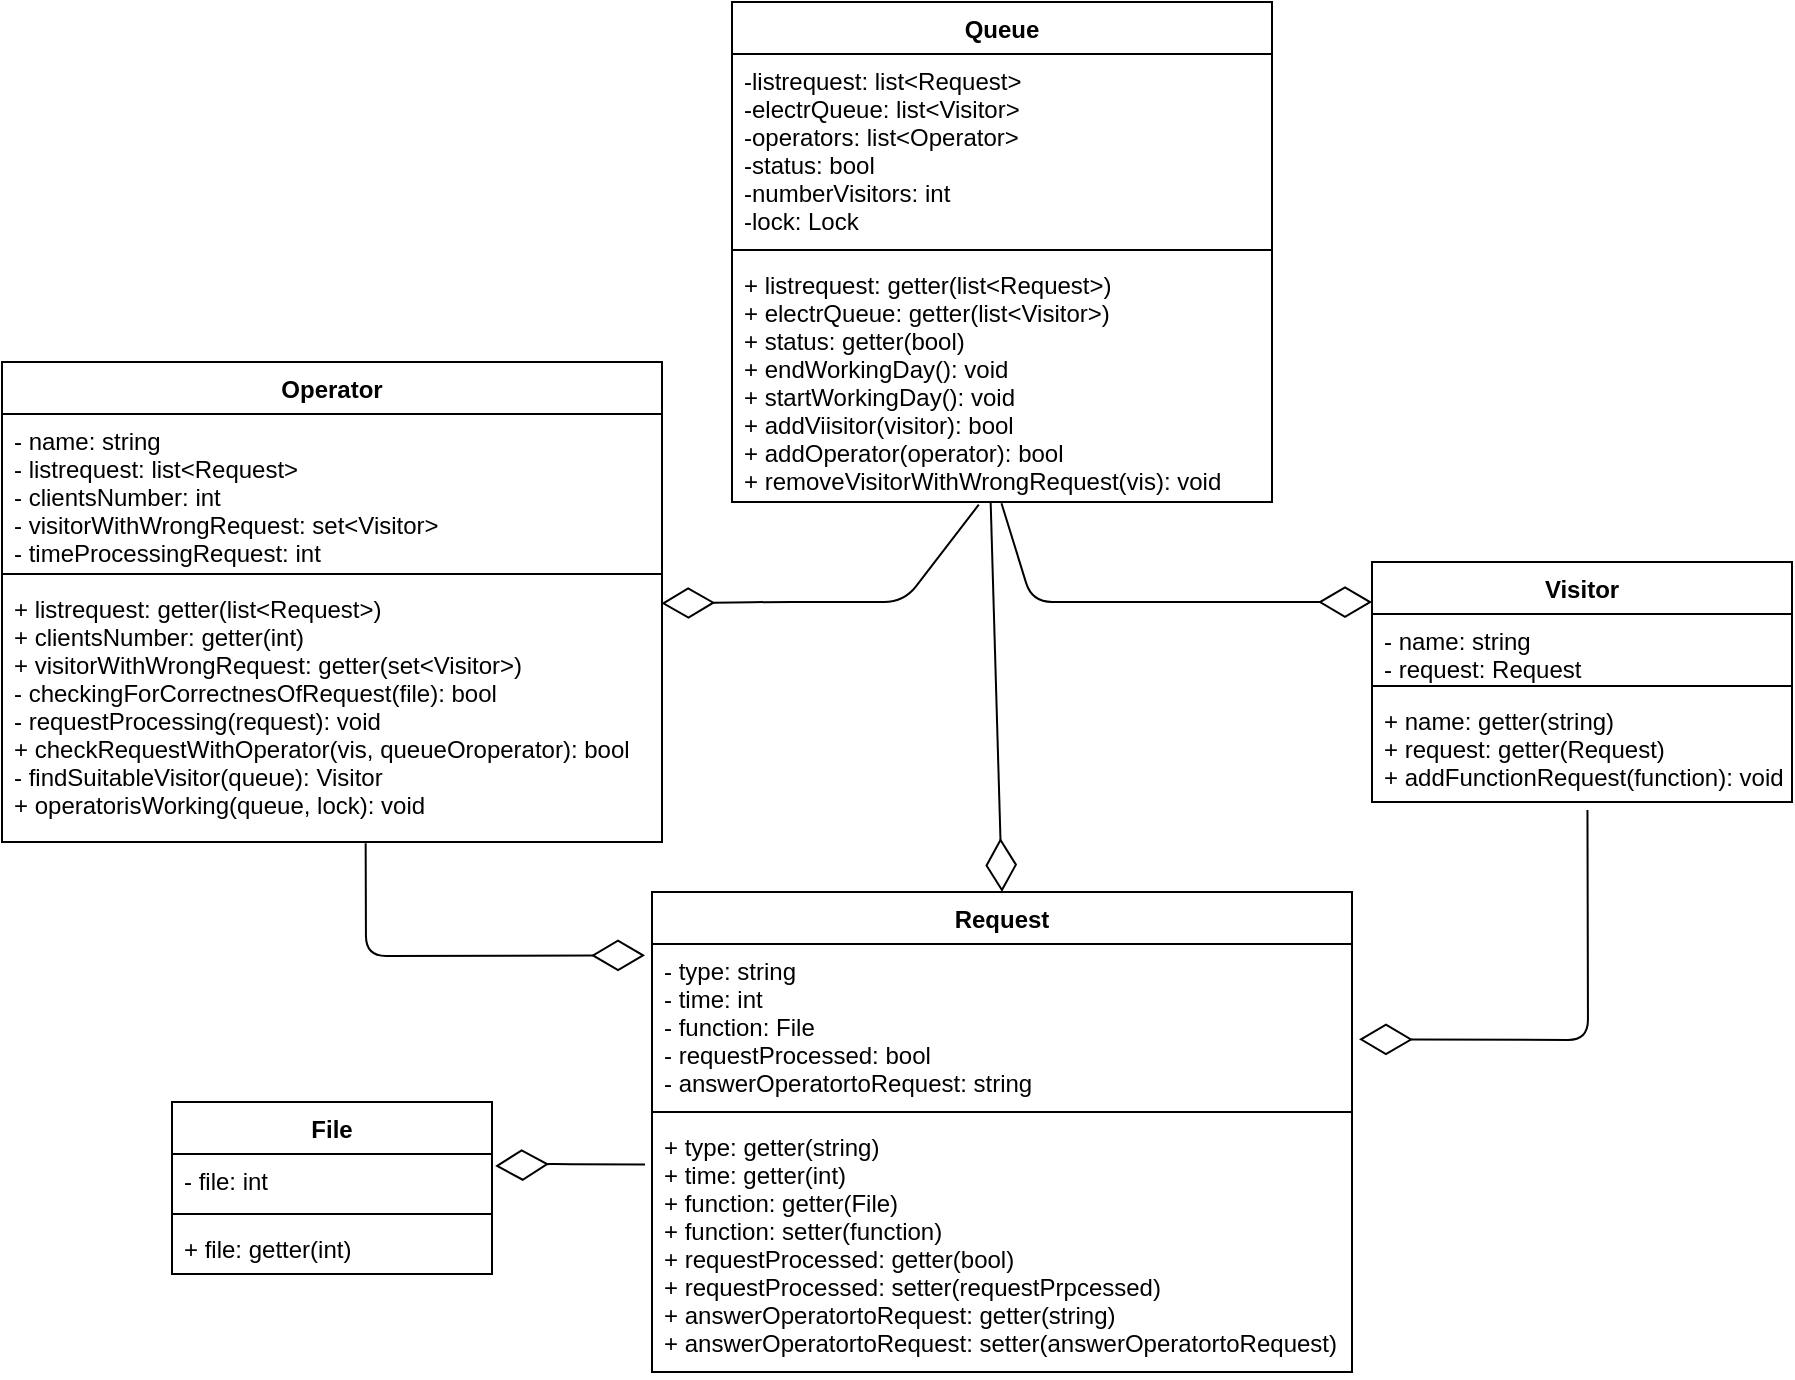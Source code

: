 <mxfile version="14.1.1" type="device"><diagram id="yVn_JwwpmgjKM2pBcSWP" name="Page-1"><mxGraphModel dx="1286" dy="756" grid="1" gridSize="10" guides="1" tooltips="1" connect="1" arrows="1" fold="1" page="1" pageScale="1" pageWidth="827" pageHeight="1169" math="0" shadow="0"><root><mxCell id="0"/><mxCell id="1" parent="0"/><mxCell id="fT2rHDb6dAx4I4vMvbM8-1" value="Queue" style="swimlane;fontStyle=1;align=center;verticalAlign=top;childLayout=stackLayout;horizontal=1;startSize=26;horizontalStack=0;resizeParent=1;resizeParentMax=0;resizeLast=0;collapsible=1;marginBottom=0;" parent="1" vertex="1"><mxGeometry x="380" y="20" width="270" height="250" as="geometry"/></mxCell><mxCell id="fT2rHDb6dAx4I4vMvbM8-2" value="-listrequest: list&lt;Request&gt;&#10;-electrQueue: list&lt;Visitor&gt;&#10;-operators: list&lt;Operator&gt;&#10;-status: bool&#10;-numberVisitors: int&#10;-lock: Lock" style="text;strokeColor=none;fillColor=none;align=left;verticalAlign=top;spacingLeft=4;spacingRight=4;overflow=hidden;rotatable=0;points=[[0,0.5],[1,0.5]];portConstraint=eastwest;" parent="fT2rHDb6dAx4I4vMvbM8-1" vertex="1"><mxGeometry y="26" width="270" height="94" as="geometry"/></mxCell><mxCell id="fT2rHDb6dAx4I4vMvbM8-3" value="" style="line;strokeWidth=1;fillColor=none;align=left;verticalAlign=middle;spacingTop=-1;spacingLeft=3;spacingRight=3;rotatable=0;labelPosition=right;points=[];portConstraint=eastwest;" parent="fT2rHDb6dAx4I4vMvbM8-1" vertex="1"><mxGeometry y="120" width="270" height="8" as="geometry"/></mxCell><mxCell id="fT2rHDb6dAx4I4vMvbM8-4" value="+ listrequest: getter(list&lt;Request&gt;)&#10;+ electrQueue: getter(list&lt;Visitor&gt;)&#10;+ status: getter(bool)&#10;+ endWorkingDay(): void&#10;+ startWorkingDay(): void&#10;+ addViisitor(visitor): bool&#10;+ addOperator(operator): bool&#10;+ removeVisitorWithWrongRequest(vis): void" style="text;strokeColor=none;fillColor=none;align=left;verticalAlign=top;spacingLeft=4;spacingRight=4;overflow=hidden;rotatable=0;points=[[0,0.5],[1,0.5]];portConstraint=eastwest;" parent="fT2rHDb6dAx4I4vMvbM8-1" vertex="1"><mxGeometry y="128" width="270" height="122" as="geometry"/></mxCell><mxCell id="fT2rHDb6dAx4I4vMvbM8-5" value="Operator" style="swimlane;fontStyle=1;align=center;verticalAlign=top;childLayout=stackLayout;horizontal=1;startSize=26;horizontalStack=0;resizeParent=1;resizeParentMax=0;resizeLast=0;collapsible=1;marginBottom=0;" parent="1" vertex="1"><mxGeometry x="15" y="200" width="330" height="240" as="geometry"/></mxCell><mxCell id="fT2rHDb6dAx4I4vMvbM8-6" value="- name: string&#10;- listrequest: list&lt;Request&gt;&#10;- clientsNumber: int&#10;- visitorWithWrongRequest: set&lt;Visitor&gt;&#10;- timeProcessingRequest: int" style="text;strokeColor=none;fillColor=none;align=left;verticalAlign=top;spacingLeft=4;spacingRight=4;overflow=hidden;rotatable=0;points=[[0,0.5],[1,0.5]];portConstraint=eastwest;" parent="fT2rHDb6dAx4I4vMvbM8-5" vertex="1"><mxGeometry y="26" width="330" height="76" as="geometry"/></mxCell><mxCell id="fT2rHDb6dAx4I4vMvbM8-7" value="" style="line;strokeWidth=1;fillColor=none;align=left;verticalAlign=middle;spacingTop=-1;spacingLeft=3;spacingRight=3;rotatable=0;labelPosition=right;points=[];portConstraint=eastwest;" parent="fT2rHDb6dAx4I4vMvbM8-5" vertex="1"><mxGeometry y="102" width="330" height="8" as="geometry"/></mxCell><mxCell id="fT2rHDb6dAx4I4vMvbM8-8" value="+ listrequest: getter(list&lt;Request&gt;)&#10;+ clientsNumber: getter(int)&#10;+ visitorWithWrongRequest: getter(set&lt;Visitor&gt;)&#10;- checkingForСorrectnesOfRequest(file): bool&#10;- requestProcessing(request): void&#10;+ checkRequestWithOperator(vis, queueOroperator): bool&#10;- findSuitableVisitor(queue): Visitor&#10;+ operatorisWorking(queue, lock): void" style="text;strokeColor=none;fillColor=none;align=left;verticalAlign=top;spacingLeft=4;spacingRight=4;overflow=hidden;rotatable=0;points=[[0,0.5],[1,0.5]];portConstraint=eastwest;" parent="fT2rHDb6dAx4I4vMvbM8-5" vertex="1"><mxGeometry y="110" width="330" height="130" as="geometry"/></mxCell><mxCell id="fT2rHDb6dAx4I4vMvbM8-9" value="Visitor" style="swimlane;fontStyle=1;align=center;verticalAlign=top;childLayout=stackLayout;horizontal=1;startSize=26;horizontalStack=0;resizeParent=1;resizeParentMax=0;resizeLast=0;collapsible=1;marginBottom=0;" parent="1" vertex="1"><mxGeometry x="700" y="300" width="210" height="120" as="geometry"/></mxCell><mxCell id="fT2rHDb6dAx4I4vMvbM8-10" value="- name: string&#10;- request: Request" style="text;strokeColor=none;fillColor=none;align=left;verticalAlign=top;spacingLeft=4;spacingRight=4;overflow=hidden;rotatable=0;points=[[0,0.5],[1,0.5]];portConstraint=eastwest;" parent="fT2rHDb6dAx4I4vMvbM8-9" vertex="1"><mxGeometry y="26" width="210" height="32" as="geometry"/></mxCell><mxCell id="fT2rHDb6dAx4I4vMvbM8-11" value="" style="line;strokeWidth=1;fillColor=none;align=left;verticalAlign=middle;spacingTop=-1;spacingLeft=3;spacingRight=3;rotatable=0;labelPosition=right;points=[];portConstraint=eastwest;" parent="fT2rHDb6dAx4I4vMvbM8-9" vertex="1"><mxGeometry y="58" width="210" height="8" as="geometry"/></mxCell><mxCell id="fT2rHDb6dAx4I4vMvbM8-12" value="+ name: getter(string)&#10;+ request: getter(Request)&#10;+ addFunctionRequest(function): void" style="text;strokeColor=none;fillColor=none;align=left;verticalAlign=top;spacingLeft=4;spacingRight=4;overflow=hidden;rotatable=0;points=[[0,0.5],[1,0.5]];portConstraint=eastwest;" parent="fT2rHDb6dAx4I4vMvbM8-9" vertex="1"><mxGeometry y="66" width="210" height="54" as="geometry"/></mxCell><mxCell id="fT2rHDb6dAx4I4vMvbM8-19" value="" style="endArrow=diamondThin;endFill=0;endSize=24;html=1;entryX=0;entryY=0.167;entryDx=0;entryDy=0;entryPerimeter=0;exitX=0.499;exitY=1.005;exitDx=0;exitDy=0;exitPerimeter=0;" parent="1" source="fT2rHDb6dAx4I4vMvbM8-4" target="fT2rHDb6dAx4I4vMvbM8-9" edge="1"><mxGeometry width="160" relative="1" as="geometry"><mxPoint x="510" y="270" as="sourcePoint"/><mxPoint x="710" y="280" as="targetPoint"/><Array as="points"><mxPoint x="530" y="320"/><mxPoint x="634" y="320"/></Array></mxGeometry></mxCell><mxCell id="fT2rHDb6dAx4I4vMvbM8-20" value="" style="endArrow=diamondThin;endFill=0;endSize=24;html=1;exitX=0.457;exitY=1.011;exitDx=0;exitDy=0;exitPerimeter=0;entryX=0.999;entryY=0.082;entryDx=0;entryDy=0;entryPerimeter=0;" parent="1" source="fT2rHDb6dAx4I4vMvbM8-4" target="fT2rHDb6dAx4I4vMvbM8-8" edge="1"><mxGeometry width="160" relative="1" as="geometry"><mxPoint x="511" y="310" as="sourcePoint"/><mxPoint x="380" y="370" as="targetPoint"/><Array as="points"><mxPoint x="466" y="320"/><mxPoint x="400" y="320"/></Array></mxGeometry></mxCell><mxCell id="5ioG7kKorH0IFBkGr6WD-1" value="Request" style="swimlane;fontStyle=1;align=center;verticalAlign=top;childLayout=stackLayout;horizontal=1;startSize=26;horizontalStack=0;resizeParent=1;resizeParentMax=0;resizeLast=0;collapsible=1;marginBottom=0;" parent="1" vertex="1"><mxGeometry x="340" y="465" width="350" height="240" as="geometry"/></mxCell><mxCell id="5ioG7kKorH0IFBkGr6WD-2" value="- type: string&#10;- time: int&#10;- function: File&#10;- requestProcessed: bool&#10;- answerOperatortoRequest: string" style="text;strokeColor=none;fillColor=none;align=left;verticalAlign=top;spacingLeft=4;spacingRight=4;overflow=hidden;rotatable=0;points=[[0,0.5],[1,0.5]];portConstraint=eastwest;" parent="5ioG7kKorH0IFBkGr6WD-1" vertex="1"><mxGeometry y="26" width="350" height="80" as="geometry"/></mxCell><mxCell id="5ioG7kKorH0IFBkGr6WD-3" value="" style="line;strokeWidth=1;fillColor=none;align=left;verticalAlign=middle;spacingTop=-1;spacingLeft=3;spacingRight=3;rotatable=0;labelPosition=right;points=[];portConstraint=eastwest;" parent="5ioG7kKorH0IFBkGr6WD-1" vertex="1"><mxGeometry y="106" width="350" height="8" as="geometry"/></mxCell><mxCell id="5ioG7kKorH0IFBkGr6WD-4" value="+ type: getter(string)&#10;+ time: getter(int)&#10;+ function: getter(File)&#10;+ function: setter(function)&#10;+ requestProcessed: getter(bool)&#10;+ requestProcessed: setter(requestPrpcessed)&#10;+ answerOperatortoRequest: getter(string)&#10;+ answerOperatortoRequest: setter(answerOperatortoRequest)" style="text;strokeColor=none;fillColor=none;align=left;verticalAlign=top;spacingLeft=4;spacingRight=4;overflow=hidden;rotatable=0;points=[[0,0.5],[1,0.5]];portConstraint=eastwest;" parent="5ioG7kKorH0IFBkGr6WD-1" vertex="1"><mxGeometry y="114" width="350" height="126" as="geometry"/></mxCell><mxCell id="5ioG7kKorH0IFBkGr6WD-5" value="" style="endArrow=diamondThin;endFill=0;endSize=24;html=1;exitX=0.479;exitY=1;exitDx=0;exitDy=0;exitPerimeter=0;entryX=0.5;entryY=0;entryDx=0;entryDy=0;" parent="1" source="fT2rHDb6dAx4I4vMvbM8-4" edge="1" target="5ioG7kKorH0IFBkGr6WD-1"><mxGeometry width="160" relative="1" as="geometry"><mxPoint x="330" y="330" as="sourcePoint"/><mxPoint x="300" y="120" as="targetPoint"/></mxGeometry></mxCell><mxCell id="5ioG7kKorH0IFBkGr6WD-6" value="" style="endArrow=diamondThin;endFill=0;endSize=24;html=1;exitX=0.551;exitY=1.005;exitDx=0;exitDy=0;exitPerimeter=0;entryX=-0.01;entryY=0.071;entryDx=0;entryDy=0;entryPerimeter=0;" parent="1" source="fT2rHDb6dAx4I4vMvbM8-8" edge="1" target="5ioG7kKorH0IFBkGr6WD-2"><mxGeometry width="160" relative="1" as="geometry"><mxPoint x="330" y="330" as="sourcePoint"/><mxPoint x="110" y="410" as="targetPoint"/><Array as="points"><mxPoint x="197" y="497"/></Array></mxGeometry></mxCell><mxCell id="OoKTwK3a1WiRuYQ7zV2i-1" value="File" style="swimlane;fontStyle=1;align=center;verticalAlign=top;childLayout=stackLayout;horizontal=1;startSize=26;horizontalStack=0;resizeParent=1;resizeParentMax=0;resizeLast=0;collapsible=1;marginBottom=0;" vertex="1" parent="1"><mxGeometry x="100" y="570" width="160" height="86" as="geometry"/></mxCell><mxCell id="OoKTwK3a1WiRuYQ7zV2i-2" value="- file: int" style="text;strokeColor=none;fillColor=none;align=left;verticalAlign=top;spacingLeft=4;spacingRight=4;overflow=hidden;rotatable=0;points=[[0,0.5],[1,0.5]];portConstraint=eastwest;" vertex="1" parent="OoKTwK3a1WiRuYQ7zV2i-1"><mxGeometry y="26" width="160" height="26" as="geometry"/></mxCell><mxCell id="OoKTwK3a1WiRuYQ7zV2i-3" value="" style="line;strokeWidth=1;fillColor=none;align=left;verticalAlign=middle;spacingTop=-1;spacingLeft=3;spacingRight=3;rotatable=0;labelPosition=right;points=[];portConstraint=eastwest;" vertex="1" parent="OoKTwK3a1WiRuYQ7zV2i-1"><mxGeometry y="52" width="160" height="8" as="geometry"/></mxCell><mxCell id="OoKTwK3a1WiRuYQ7zV2i-4" value="+ file: getter(int)" style="text;strokeColor=none;fillColor=none;align=left;verticalAlign=top;spacingLeft=4;spacingRight=4;overflow=hidden;rotatable=0;points=[[0,0.5],[1,0.5]];portConstraint=eastwest;" vertex="1" parent="OoKTwK3a1WiRuYQ7zV2i-1"><mxGeometry y="60" width="160" height="26" as="geometry"/></mxCell><mxCell id="OoKTwK3a1WiRuYQ7zV2i-5" value="" style="endArrow=diamondThin;endFill=0;endSize=24;html=1;exitX=0.513;exitY=1.074;exitDx=0;exitDy=0;exitPerimeter=0;entryX=1.01;entryY=0.596;entryDx=0;entryDy=0;entryPerimeter=0;" edge="1" parent="1" source="fT2rHDb6dAx4I4vMvbM8-12" target="5ioG7kKorH0IFBkGr6WD-2"><mxGeometry width="160" relative="1" as="geometry"><mxPoint x="810" y="410" as="sourcePoint"/><mxPoint x="815.67" y="605" as="targetPoint"/><Array as="points"><mxPoint x="808" y="539"/></Array></mxGeometry></mxCell><mxCell id="OoKTwK3a1WiRuYQ7zV2i-6" value="" style="endArrow=diamondThin;endFill=0;endSize=24;html=1;exitX=-0.01;exitY=0.177;exitDx=0;exitDy=0;exitPerimeter=0;entryX=1.01;entryY=0.231;entryDx=0;entryDy=0;entryPerimeter=0;" edge="1" parent="1" source="5ioG7kKorH0IFBkGr6WD-4" target="OoKTwK3a1WiRuYQ7zV2i-2"><mxGeometry width="160" relative="1" as="geometry"><mxPoint x="817.73" y="433.996" as="sourcePoint"/><mxPoint x="703.5" y="548.68" as="targetPoint"/><Array as="points"><mxPoint x="290" y="601"/></Array></mxGeometry></mxCell></root></mxGraphModel></diagram></mxfile>
